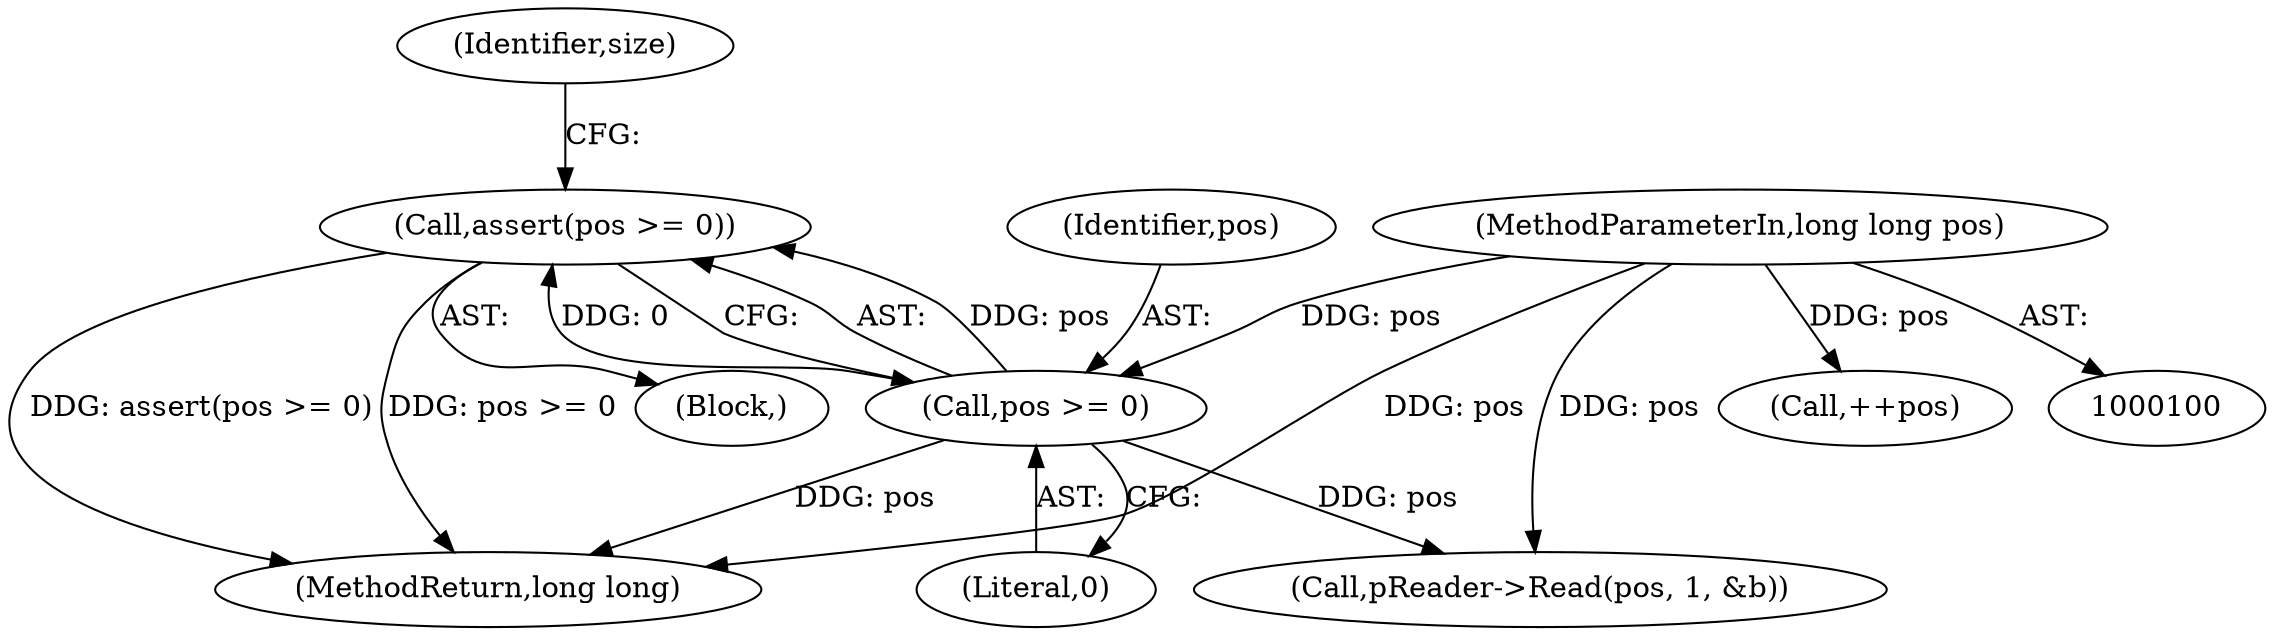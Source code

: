 digraph "1_Android_04839626ed859623901ebd3a5fd483982186b59d_212@API" {
"1000107" [label="(Call,assert(pos >= 0))"];
"1000108" [label="(Call,pos >= 0)"];
"1000102" [label="(MethodParameterIn,long long pos)"];
"1000110" [label="(Literal,0)"];
"1000140" [label="(Call,pReader->Read(pos, 1, &b))"];
"1000102" [label="(MethodParameterIn,long long pos)"];
"1000104" [label="(Block,)"];
"1000161" [label="(MethodReturn,long long)"];
"1000157" [label="(Call,++pos)"];
"1000107" [label="(Call,assert(pos >= 0))"];
"1000108" [label="(Call,pos >= 0)"];
"1000114" [label="(Identifier,size)"];
"1000109" [label="(Identifier,pos)"];
"1000107" -> "1000104"  [label="AST: "];
"1000107" -> "1000108"  [label="CFG: "];
"1000108" -> "1000107"  [label="AST: "];
"1000114" -> "1000107"  [label="CFG: "];
"1000107" -> "1000161"  [label="DDG: pos >= 0"];
"1000107" -> "1000161"  [label="DDG: assert(pos >= 0)"];
"1000108" -> "1000107"  [label="DDG: pos"];
"1000108" -> "1000107"  [label="DDG: 0"];
"1000108" -> "1000110"  [label="CFG: "];
"1000109" -> "1000108"  [label="AST: "];
"1000110" -> "1000108"  [label="AST: "];
"1000108" -> "1000161"  [label="DDG: pos"];
"1000102" -> "1000108"  [label="DDG: pos"];
"1000108" -> "1000140"  [label="DDG: pos"];
"1000102" -> "1000100"  [label="AST: "];
"1000102" -> "1000161"  [label="DDG: pos"];
"1000102" -> "1000140"  [label="DDG: pos"];
"1000102" -> "1000157"  [label="DDG: pos"];
}

